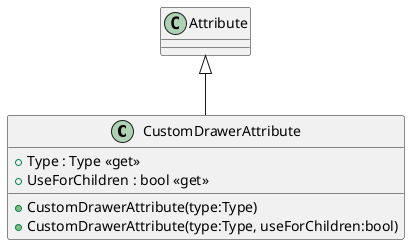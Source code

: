 @startuml
class CustomDrawerAttribute {
    + Type : Type <<get>>
    + UseForChildren : bool <<get>>
    + CustomDrawerAttribute(type:Type)
    + CustomDrawerAttribute(type:Type, useForChildren:bool)
}
Attribute <|-- CustomDrawerAttribute
@enduml
